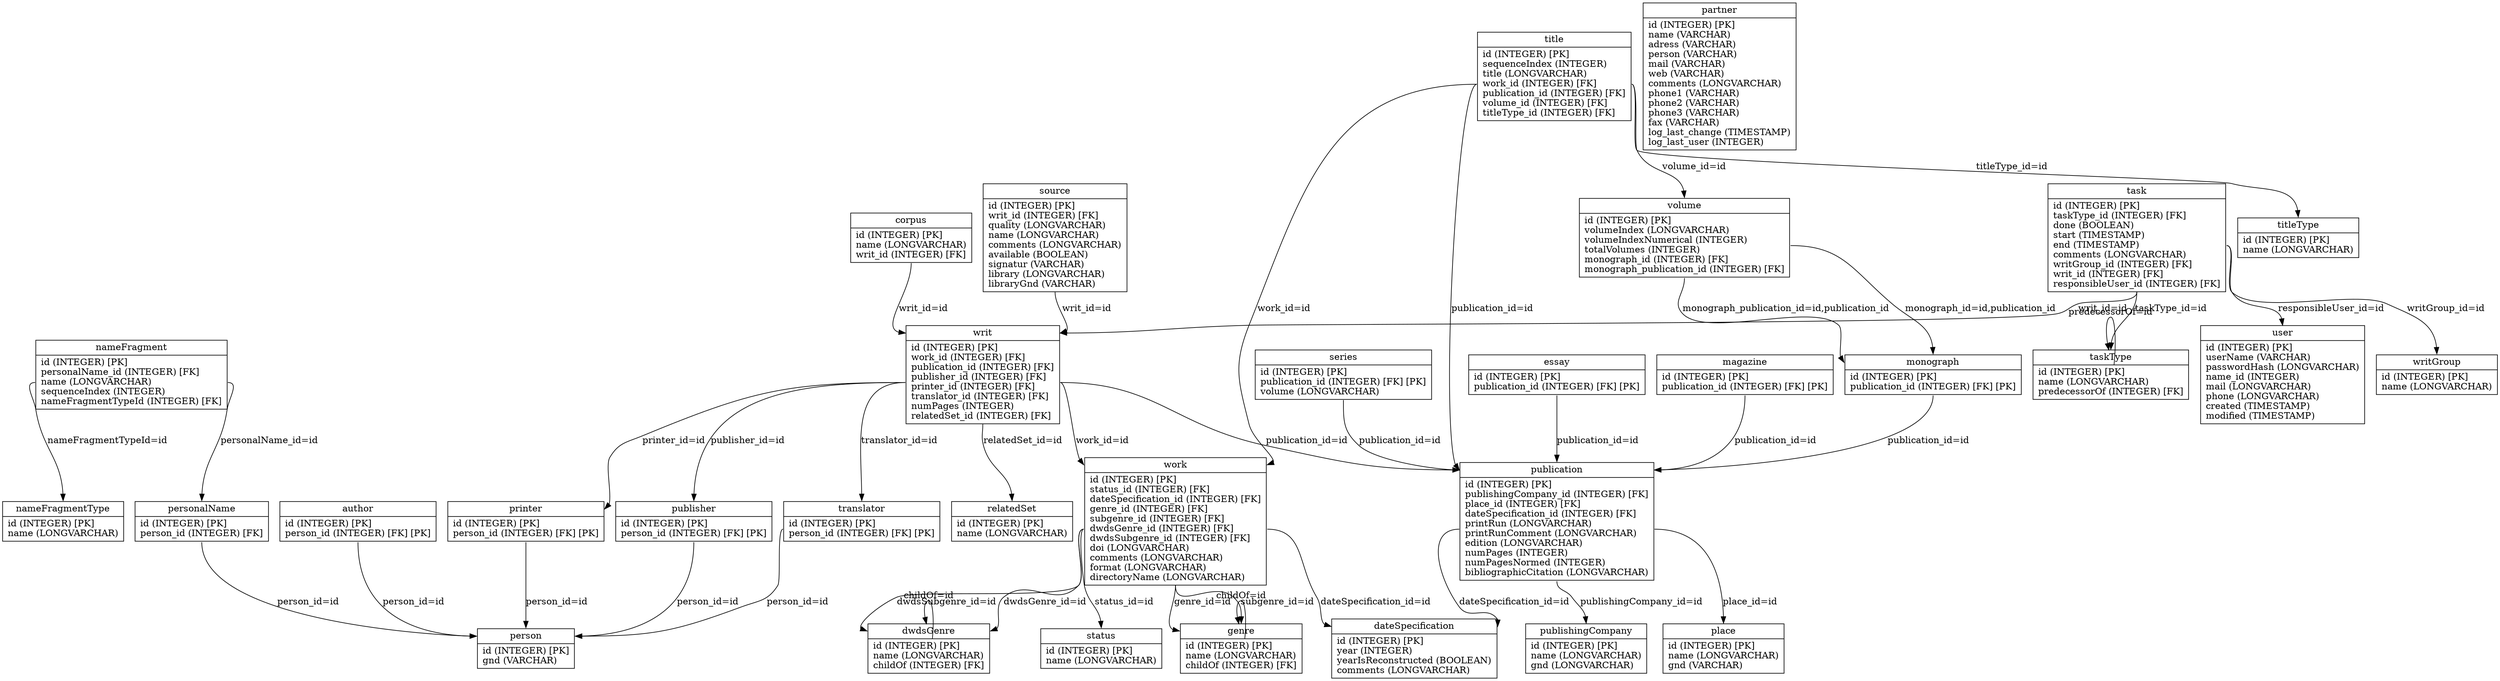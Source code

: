 digraph G {
nodeauthor [label="{<table>author|<cols>id (INTEGER) [PK]\lperson_id (INTEGER) [FK] [PK]\l}", shape=record];
nodecorpus [label="{<table>corpus|<cols>id (INTEGER) [PK]\lname (LONGVARCHAR)\lwrit_id (INTEGER) [FK]\l}", shape=record];
nodedateSpecification [label="{<table>dateSpecification|<cols>id (INTEGER) [PK]\lyear (INTEGER)\lyearIsReconstructed (BOOLEAN)\lcomments (LONGVARCHAR)\l}", shape=record];
nodedwdsGenre [label="{<table>dwdsGenre|<cols>id (INTEGER) [PK]\lname (LONGVARCHAR)\lchildOf (INTEGER) [FK]\l}", shape=record];
nodeessay [label="{<table>essay|<cols>id (INTEGER) [PK]\lpublication_id (INTEGER) [FK] [PK]\l}", shape=record];
nodegenre [label="{<table>genre|<cols>id (INTEGER) [PK]\lname (LONGVARCHAR)\lchildOf (INTEGER) [FK]\l}", shape=record];
nodemagazine [label="{<table>magazine|<cols>id (INTEGER) [PK]\lpublication_id (INTEGER) [FK] [PK]\l}", shape=record];
nodemonograph [label="{<table>monograph|<cols>id (INTEGER) [PK]\lpublication_id (INTEGER) [FK] [PK]\l}", shape=record];
nodenameFragment [label="{<table>nameFragment|<cols>id (INTEGER) [PK]\lpersonalName_id (INTEGER) [FK]\lname (LONGVARCHAR)\lsequenceIndex (INTEGER)\lnameFragmentTypeId (INTEGER) [FK]\l}", shape=record];
nodenameFragmentType [label="{<table>nameFragmentType|<cols>id (INTEGER) [PK]\lname (LONGVARCHAR)\l}", shape=record];
nodepartner [label="{<table>partner|<cols>id (INTEGER) [PK]\lname (VARCHAR)\ladress (VARCHAR)\lperson (VARCHAR)\lmail (VARCHAR)\lweb (VARCHAR)\lcomments (LONGVARCHAR)\lphone1 (VARCHAR)\lphone2 (VARCHAR)\lphone3 (VARCHAR)\lfax (VARCHAR)\llog_last_change (TIMESTAMP)\llog_last_user (INTEGER)\l}", shape=record];
nodeperson [label="{<table>person|<cols>id (INTEGER) [PK]\lgnd (VARCHAR)\l}", shape=record];
nodepersonalName [label="{<table>personalName|<cols>id (INTEGER) [PK]\lperson_id (INTEGER) [FK]\l}", shape=record];
nodeplace [label="{<table>place|<cols>id (INTEGER) [PK]\lname (LONGVARCHAR)\lgnd (VARCHAR)\l}", shape=record];
nodeprinter [label="{<table>printer|<cols>id (INTEGER) [PK]\lperson_id (INTEGER) [FK] [PK]\l}", shape=record];
nodepublication [label="{<table>publication|<cols>id (INTEGER) [PK]\lpublishingCompany_id (INTEGER) [FK]\lplace_id (INTEGER) [FK]\ldateSpecification_id (INTEGER) [FK]\lprintRun (LONGVARCHAR)\lprintRunComment (LONGVARCHAR)\ledition (LONGVARCHAR)\lnumPages (INTEGER)\lnumPagesNormed (INTEGER)\lbibliographicCitation (LONGVARCHAR)\l}", shape=record];
nodepublisher [label="{<table>publisher|<cols>id (INTEGER) [PK]\lperson_id (INTEGER) [FK] [PK]\l}", shape=record];
nodepublishingCompany [label="{<table>publishingCompany|<cols>id (INTEGER) [PK]\lname (LONGVARCHAR)\lgnd (LONGVARCHAR)\l}", shape=record];
noderelatedSet [label="{<table>relatedSet|<cols>id (INTEGER) [PK]\lname (LONGVARCHAR)\l}", shape=record];
nodeseries [label="{<table>series|<cols>id (INTEGER) [PK]\lpublication_id (INTEGER) [FK] [PK]\lvolume (LONGVARCHAR)\l}", shape=record];
nodesource [label="{<table>source|<cols>id (INTEGER) [PK]\lwrit_id (INTEGER) [FK]\lquality (LONGVARCHAR)\lname (LONGVARCHAR)\lcomments (LONGVARCHAR)\lavailable (BOOLEAN)\lsignatur (VARCHAR)\llibrary (LONGVARCHAR)\llibraryGnd (VARCHAR)\l}", shape=record];
nodestatus [label="{<table>status|<cols>id (INTEGER) [PK]\lname (LONGVARCHAR)\l}", shape=record];
nodetask [label="{<table>task|<cols>id (INTEGER) [PK]\ltaskType_id (INTEGER) [FK]\ldone (BOOLEAN)\lstart (TIMESTAMP)\lend (TIMESTAMP)\lcomments (LONGVARCHAR)\lwritGroup_id (INTEGER) [FK]\lwrit_id (INTEGER) [FK]\lresponsibleUser_id (INTEGER) [FK]\l}", shape=record];
nodetaskType [label="{<table>taskType|<cols>id (INTEGER) [PK]\lname (LONGVARCHAR)\lpredecessorOf (INTEGER) [FK]\l}", shape=record];
nodetitle [label="{<table>title|<cols>id (INTEGER) [PK]\lsequenceIndex (INTEGER)\ltitle (LONGVARCHAR)\lwork_id (INTEGER) [FK]\lpublication_id (INTEGER) [FK]\lvolume_id (INTEGER) [FK]\ltitleType_id (INTEGER) [FK]\l}", shape=record];
nodetitleType [label="{<table>titleType|<cols>id (INTEGER) [PK]\lname (LONGVARCHAR)\l}", shape=record];
nodetranslator [label="{<table>translator|<cols>id (INTEGER) [PK]\lperson_id (INTEGER) [FK] [PK]\l}", shape=record];
nodeuser [label="{<table>user|<cols>id (INTEGER) [PK]\luserName (VARCHAR)\lpasswordHash (LONGVARCHAR)\lname_id (INTEGER)\lmail (LONGVARCHAR)\lphone (LONGVARCHAR)\lcreated (TIMESTAMP)\lmodified (TIMESTAMP)\l}", shape=record];
nodevolume [label="{<table>volume|<cols>id (INTEGER) [PK]\lvolumeIndex (LONGVARCHAR)\lvolumeIndexNumerical (INTEGER)\ltotalVolumes (INTEGER)\lmonograph_id (INTEGER) [FK]\lmonograph_publication_id (INTEGER) [FK]\l}", shape=record];
nodework [label="{<table>work|<cols>id (INTEGER) [PK]\lstatus_id (INTEGER) [FK]\ldateSpecification_id (INTEGER) [FK]\lgenre_id (INTEGER) [FK]\lsubgenre_id (INTEGER) [FK]\ldwdsGenre_id (INTEGER) [FK]\ldwdsSubgenre_id (INTEGER) [FK]\ldoi (LONGVARCHAR)\lcomments (LONGVARCHAR)\lformat (LONGVARCHAR)\ldirectoryName (LONGVARCHAR)\l}", shape=record];
nodewrit [label="{<table>writ|<cols>id (INTEGER) [PK]\lwork_id (INTEGER) [FK]\lpublication_id (INTEGER) [FK]\lpublisher_id (INTEGER) [FK]\lprinter_id (INTEGER) [FK]\ltranslator_id (INTEGER) [FK]\lnumPages (INTEGER)\lrelatedSet_id (INTEGER) [FK]\l}", shape=record];
nodewritGroup [label="{<table>writGroup|<cols>id (INTEGER) [PK]\lname (LONGVARCHAR)\l}", shape=record];
nodeauthor:cols -> nodeperson:table [label="person_id=id"];
nodecorpus:cols -> nodewrit:table [label="writ_id=id"];
nodedwdsGenre:cols -> nodedwdsGenre:table [label="childOf=id"];
nodeessay:cols -> nodepublication:table [label="publication_id=id"];
nodegenre:cols -> nodegenre:table [label="childOf=id"];
nodemagazine:cols -> nodepublication:table [label="publication_id=id"];
nodemonograph:cols -> nodepublication:table [label="publication_id=id"];
nodenameFragment:cols -> nodepersonalName:table [label="personalName_id=id"];
nodenameFragment:cols -> nodenameFragmentType:table [label="nameFragmentTypeId=id"];
nodepersonalName:cols -> nodeperson:table [label="person_id=id"];
nodeprinter:cols -> nodeperson:table [label="person_id=id"];
nodepublication:cols -> nodepublishingCompany:table [label="publishingCompany_id=id"];
nodepublication:cols -> nodeplace:table [label="place_id=id"];
nodepublication:cols -> nodedateSpecification:table [label="dateSpecification_id=id"];
nodepublisher:cols -> nodeperson:table [label="person_id=id"];
nodeseries:cols -> nodepublication:table [label="publication_id=id"];
nodesource:cols -> nodewrit:table [label="writ_id=id"];
nodetask:cols -> nodetaskType:table [label="taskType_id=id"];
nodetask:cols -> nodewritGroup:table [label="writGroup_id=id"];
nodetask:cols -> nodewrit:table [label="writ_id=id"];
nodetask:cols -> nodeuser:table [label="responsibleUser_id=id"];
nodetaskType:cols -> nodetaskType:table [label="predecessorOf=id"];
nodetitle:cols -> nodework:table [label="work_id=id"];
nodetitle:cols -> nodepublication:table [label="publication_id=id"];
nodetitle:cols -> nodevolume:table [label="volume_id=id"];
nodetitle:cols -> nodetitleType:table [label="titleType_id=id"];
nodetranslator:cols -> nodeperson:table [label="person_id=id"];
nodevolume:cols -> nodemonograph:table [label="monograph_id=id,publication_id"];
nodevolume:cols -> nodemonograph:table [label="monograph_publication_id=id,publication_id"];
nodework:cols -> nodestatus:table [label="status_id=id"];
nodework:cols -> nodedateSpecification:table [label="dateSpecification_id=id"];
nodework:cols -> nodegenre:table [label="genre_id=id"];
nodework:cols -> nodegenre:table [label="subgenre_id=id"];
nodework:cols -> nodedwdsGenre:table [label="dwdsGenre_id=id"];
nodework:cols -> nodedwdsGenre:table [label="dwdsSubgenre_id=id"];
nodewrit:cols -> nodework:table [label="work_id=id"];
nodewrit:cols -> nodepublication:table [label="publication_id=id"];
nodewrit:cols -> nodepublisher:table [label="publisher_id=id"];
nodewrit:cols -> nodeprinter:table [label="printer_id=id"];
nodewrit:cols -> nodetranslator:table [label="translator_id=id"];
nodewrit:cols -> noderelatedSet:table [label="relatedSet_id=id"];
}

